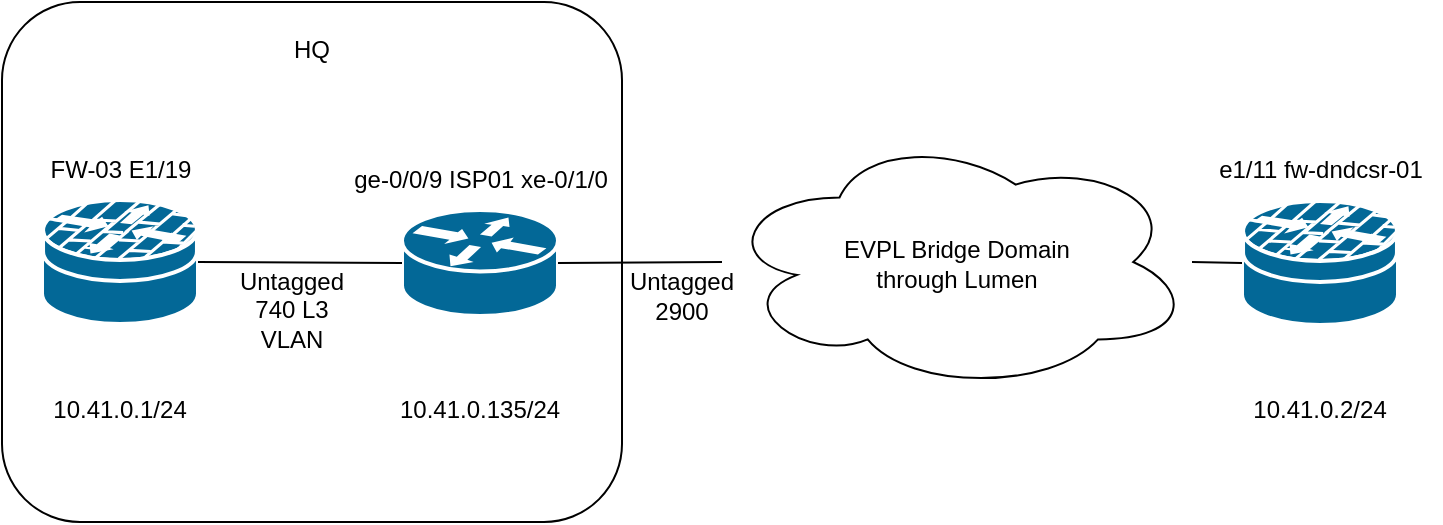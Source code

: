 <mxfile version="26.0.16">
  <diagram name="Page-1" id="l91_Vy1gVw_VTF-zPft9">
    <mxGraphModel dx="1434" dy="746" grid="1" gridSize="10" guides="1" tooltips="1" connect="1" arrows="1" fold="1" page="1" pageScale="1" pageWidth="850" pageHeight="1100" math="0" shadow="0">
      <root>
        <mxCell id="0" />
        <mxCell id="1" parent="0" />
        <mxCell id="g5NdXm-YukqIAm9obao0-12" value="" style="ellipse;shape=cloud;whiteSpace=wrap;html=1;" vertex="1" parent="1">
          <mxGeometry x="380" y="276.5" width="235" height="129" as="geometry" />
        </mxCell>
        <mxCell id="g5NdXm-YukqIAm9obao0-8" value="" style="rounded=1;whiteSpace=wrap;html=1;" vertex="1" parent="1">
          <mxGeometry x="20" y="211" width="310" height="260" as="geometry" />
        </mxCell>
        <mxCell id="g5NdXm-YukqIAm9obao0-1" value="" style="shape=mxgraph.cisco.security.router_firewall;sketch=0;html=1;pointerEvents=1;dashed=0;fillColor=#036897;strokeColor=#ffffff;strokeWidth=2;verticalLabelPosition=bottom;verticalAlign=top;align=center;outlineConnect=0;" vertex="1" parent="1">
          <mxGeometry x="40" y="310" width="78" height="62" as="geometry" />
        </mxCell>
        <mxCell id="g5NdXm-YukqIAm9obao0-2" value="EVPL Bridge Domain through Lumen" style="text;html=1;align=center;verticalAlign=middle;whiteSpace=wrap;rounded=0;" vertex="1" parent="1">
          <mxGeometry x="431.25" y="315" width="132.5" height="54" as="geometry" />
        </mxCell>
        <mxCell id="g5NdXm-YukqIAm9obao0-3" value="" style="shape=mxgraph.cisco.security.router_firewall;sketch=0;html=1;pointerEvents=1;dashed=0;fillColor=#036897;strokeColor=#ffffff;strokeWidth=2;verticalLabelPosition=bottom;verticalAlign=top;align=center;outlineConnect=0;" vertex="1" parent="1">
          <mxGeometry x="640" y="310.5" width="78" height="62" as="geometry" />
        </mxCell>
        <mxCell id="g5NdXm-YukqIAm9obao0-4" value="" style="shape=mxgraph.cisco.routers.router;sketch=0;html=1;pointerEvents=1;dashed=0;fillColor=#036897;strokeColor=#ffffff;strokeWidth=2;verticalLabelPosition=bottom;verticalAlign=top;align=center;outlineConnect=0;" vertex="1" parent="1">
          <mxGeometry x="220" y="315" width="78" height="53" as="geometry" />
        </mxCell>
        <mxCell id="g5NdXm-YukqIAm9obao0-5" value="" style="endArrow=none;html=1;rounded=0;entryX=0;entryY=0.5;entryDx=0;entryDy=0;entryPerimeter=0;exitX=1;exitY=0.5;exitDx=0;exitDy=0;exitPerimeter=0;" edge="1" parent="1" source="g5NdXm-YukqIAm9obao0-12" target="g5NdXm-YukqIAm9obao0-3">
          <mxGeometry width="50" height="50" relative="1" as="geometry">
            <mxPoint x="400" y="410" as="sourcePoint" />
            <mxPoint x="450" y="360" as="targetPoint" />
          </mxGeometry>
        </mxCell>
        <mxCell id="g5NdXm-YukqIAm9obao0-6" value="" style="endArrow=none;html=1;rounded=0;exitX=1;exitY=0.5;exitDx=0;exitDy=0;exitPerimeter=0;entryX=0;entryY=0.5;entryDx=0;entryDy=0;entryPerimeter=0;" edge="1" parent="1" source="g5NdXm-YukqIAm9obao0-1" target="g5NdXm-YukqIAm9obao0-4">
          <mxGeometry width="50" height="50" relative="1" as="geometry">
            <mxPoint x="400" y="410" as="sourcePoint" />
            <mxPoint x="450" y="360" as="targetPoint" />
          </mxGeometry>
        </mxCell>
        <mxCell id="g5NdXm-YukqIAm9obao0-7" value="FW-03 E1/19" style="text;html=1;align=center;verticalAlign=middle;whiteSpace=wrap;rounded=0;" vertex="1" parent="1">
          <mxGeometry x="23.5" y="280" width="111" height="30" as="geometry" />
        </mxCell>
        <mxCell id="g5NdXm-YukqIAm9obao0-9" value="HQ" style="text;html=1;align=center;verticalAlign=middle;whiteSpace=wrap;rounded=0;" vertex="1" parent="1">
          <mxGeometry x="145" y="220" width="60" height="30" as="geometry" />
        </mxCell>
        <mxCell id="g5NdXm-YukqIAm9obao0-10" value="ge-0/0/9 ISP01 xe-0/1/0" style="text;html=1;align=center;verticalAlign=middle;whiteSpace=wrap;rounded=0;" vertex="1" parent="1">
          <mxGeometry x="184.5" y="285" width="149" height="30" as="geometry" />
        </mxCell>
        <mxCell id="g5NdXm-YukqIAm9obao0-11" value="e1/11 fw-dndcsr-01" style="text;html=1;align=center;verticalAlign=middle;whiteSpace=wrap;rounded=0;" vertex="1" parent="1">
          <mxGeometry x="618.5" y="280" width="121" height="30" as="geometry" />
        </mxCell>
        <mxCell id="g5NdXm-YukqIAm9obao0-14" value="" style="endArrow=none;html=1;rounded=0;entryX=0;entryY=0.5;entryDx=0;entryDy=0;entryPerimeter=0;exitX=1;exitY=0.5;exitDx=0;exitDy=0;exitPerimeter=0;" edge="1" parent="1" source="g5NdXm-YukqIAm9obao0-4" target="g5NdXm-YukqIAm9obao0-12">
          <mxGeometry width="50" height="50" relative="1" as="geometry">
            <mxPoint x="298" y="342" as="sourcePoint" />
            <mxPoint x="640" y="342" as="targetPoint" />
          </mxGeometry>
        </mxCell>
        <mxCell id="g5NdXm-YukqIAm9obao0-15" value="10.41.0.1/24" style="text;html=1;align=center;verticalAlign=middle;whiteSpace=wrap;rounded=0;" vertex="1" parent="1">
          <mxGeometry x="49" y="400" width="60" height="30" as="geometry" />
        </mxCell>
        <mxCell id="g5NdXm-YukqIAm9obao0-16" value="10.41.0.135/24" style="text;html=1;align=center;verticalAlign=middle;whiteSpace=wrap;rounded=0;" vertex="1" parent="1">
          <mxGeometry x="229" y="400" width="60" height="30" as="geometry" />
        </mxCell>
        <mxCell id="g5NdXm-YukqIAm9obao0-17" value="10.41.0.2/24" style="text;html=1;align=center;verticalAlign=middle;whiteSpace=wrap;rounded=0;" vertex="1" parent="1">
          <mxGeometry x="649" y="400" width="60" height="30" as="geometry" />
        </mxCell>
        <mxCell id="g5NdXm-YukqIAm9obao0-18" value="Untagged 740 L3 VLAN" style="text;html=1;align=center;verticalAlign=middle;whiteSpace=wrap;rounded=0;" vertex="1" parent="1">
          <mxGeometry x="134.5" y="350" width="60" height="30" as="geometry" />
        </mxCell>
        <mxCell id="g5NdXm-YukqIAm9obao0-19" value="Untagged 2900" style="text;html=1;align=center;verticalAlign=middle;whiteSpace=wrap;rounded=0;" vertex="1" parent="1">
          <mxGeometry x="330" y="342.5" width="60" height="30" as="geometry" />
        </mxCell>
      </root>
    </mxGraphModel>
  </diagram>
</mxfile>
